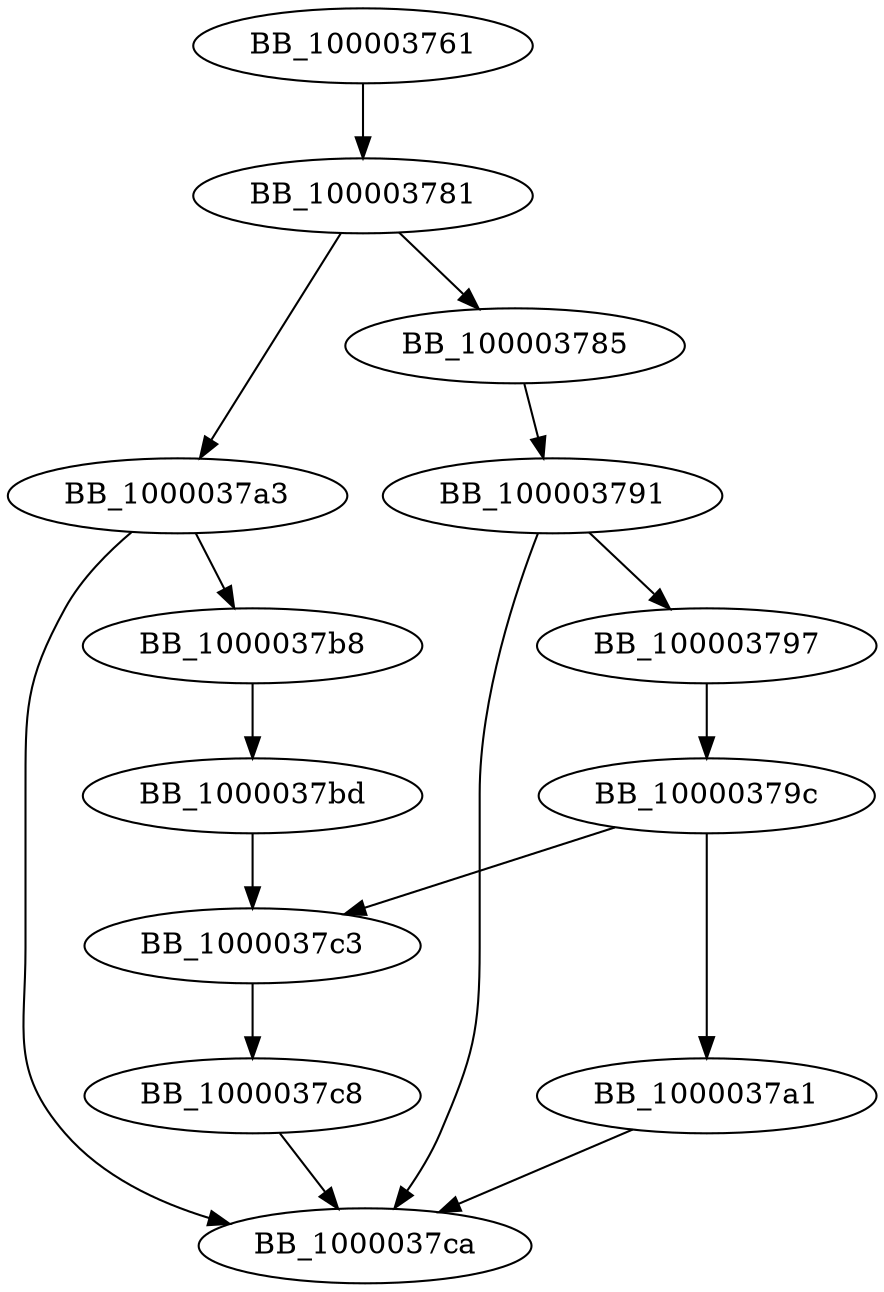 DiGraph __Z8do_mkdirPKct{
BB_100003761->BB_100003781
BB_100003781->BB_100003785
BB_100003781->BB_1000037a3
BB_100003785->BB_100003791
BB_100003791->BB_100003797
BB_100003791->BB_1000037ca
BB_100003797->BB_10000379c
BB_10000379c->BB_1000037a1
BB_10000379c->BB_1000037c3
BB_1000037a1->BB_1000037ca
BB_1000037a3->BB_1000037b8
BB_1000037a3->BB_1000037ca
BB_1000037b8->BB_1000037bd
BB_1000037bd->BB_1000037c3
BB_1000037c3->BB_1000037c8
BB_1000037c8->BB_1000037ca
}
